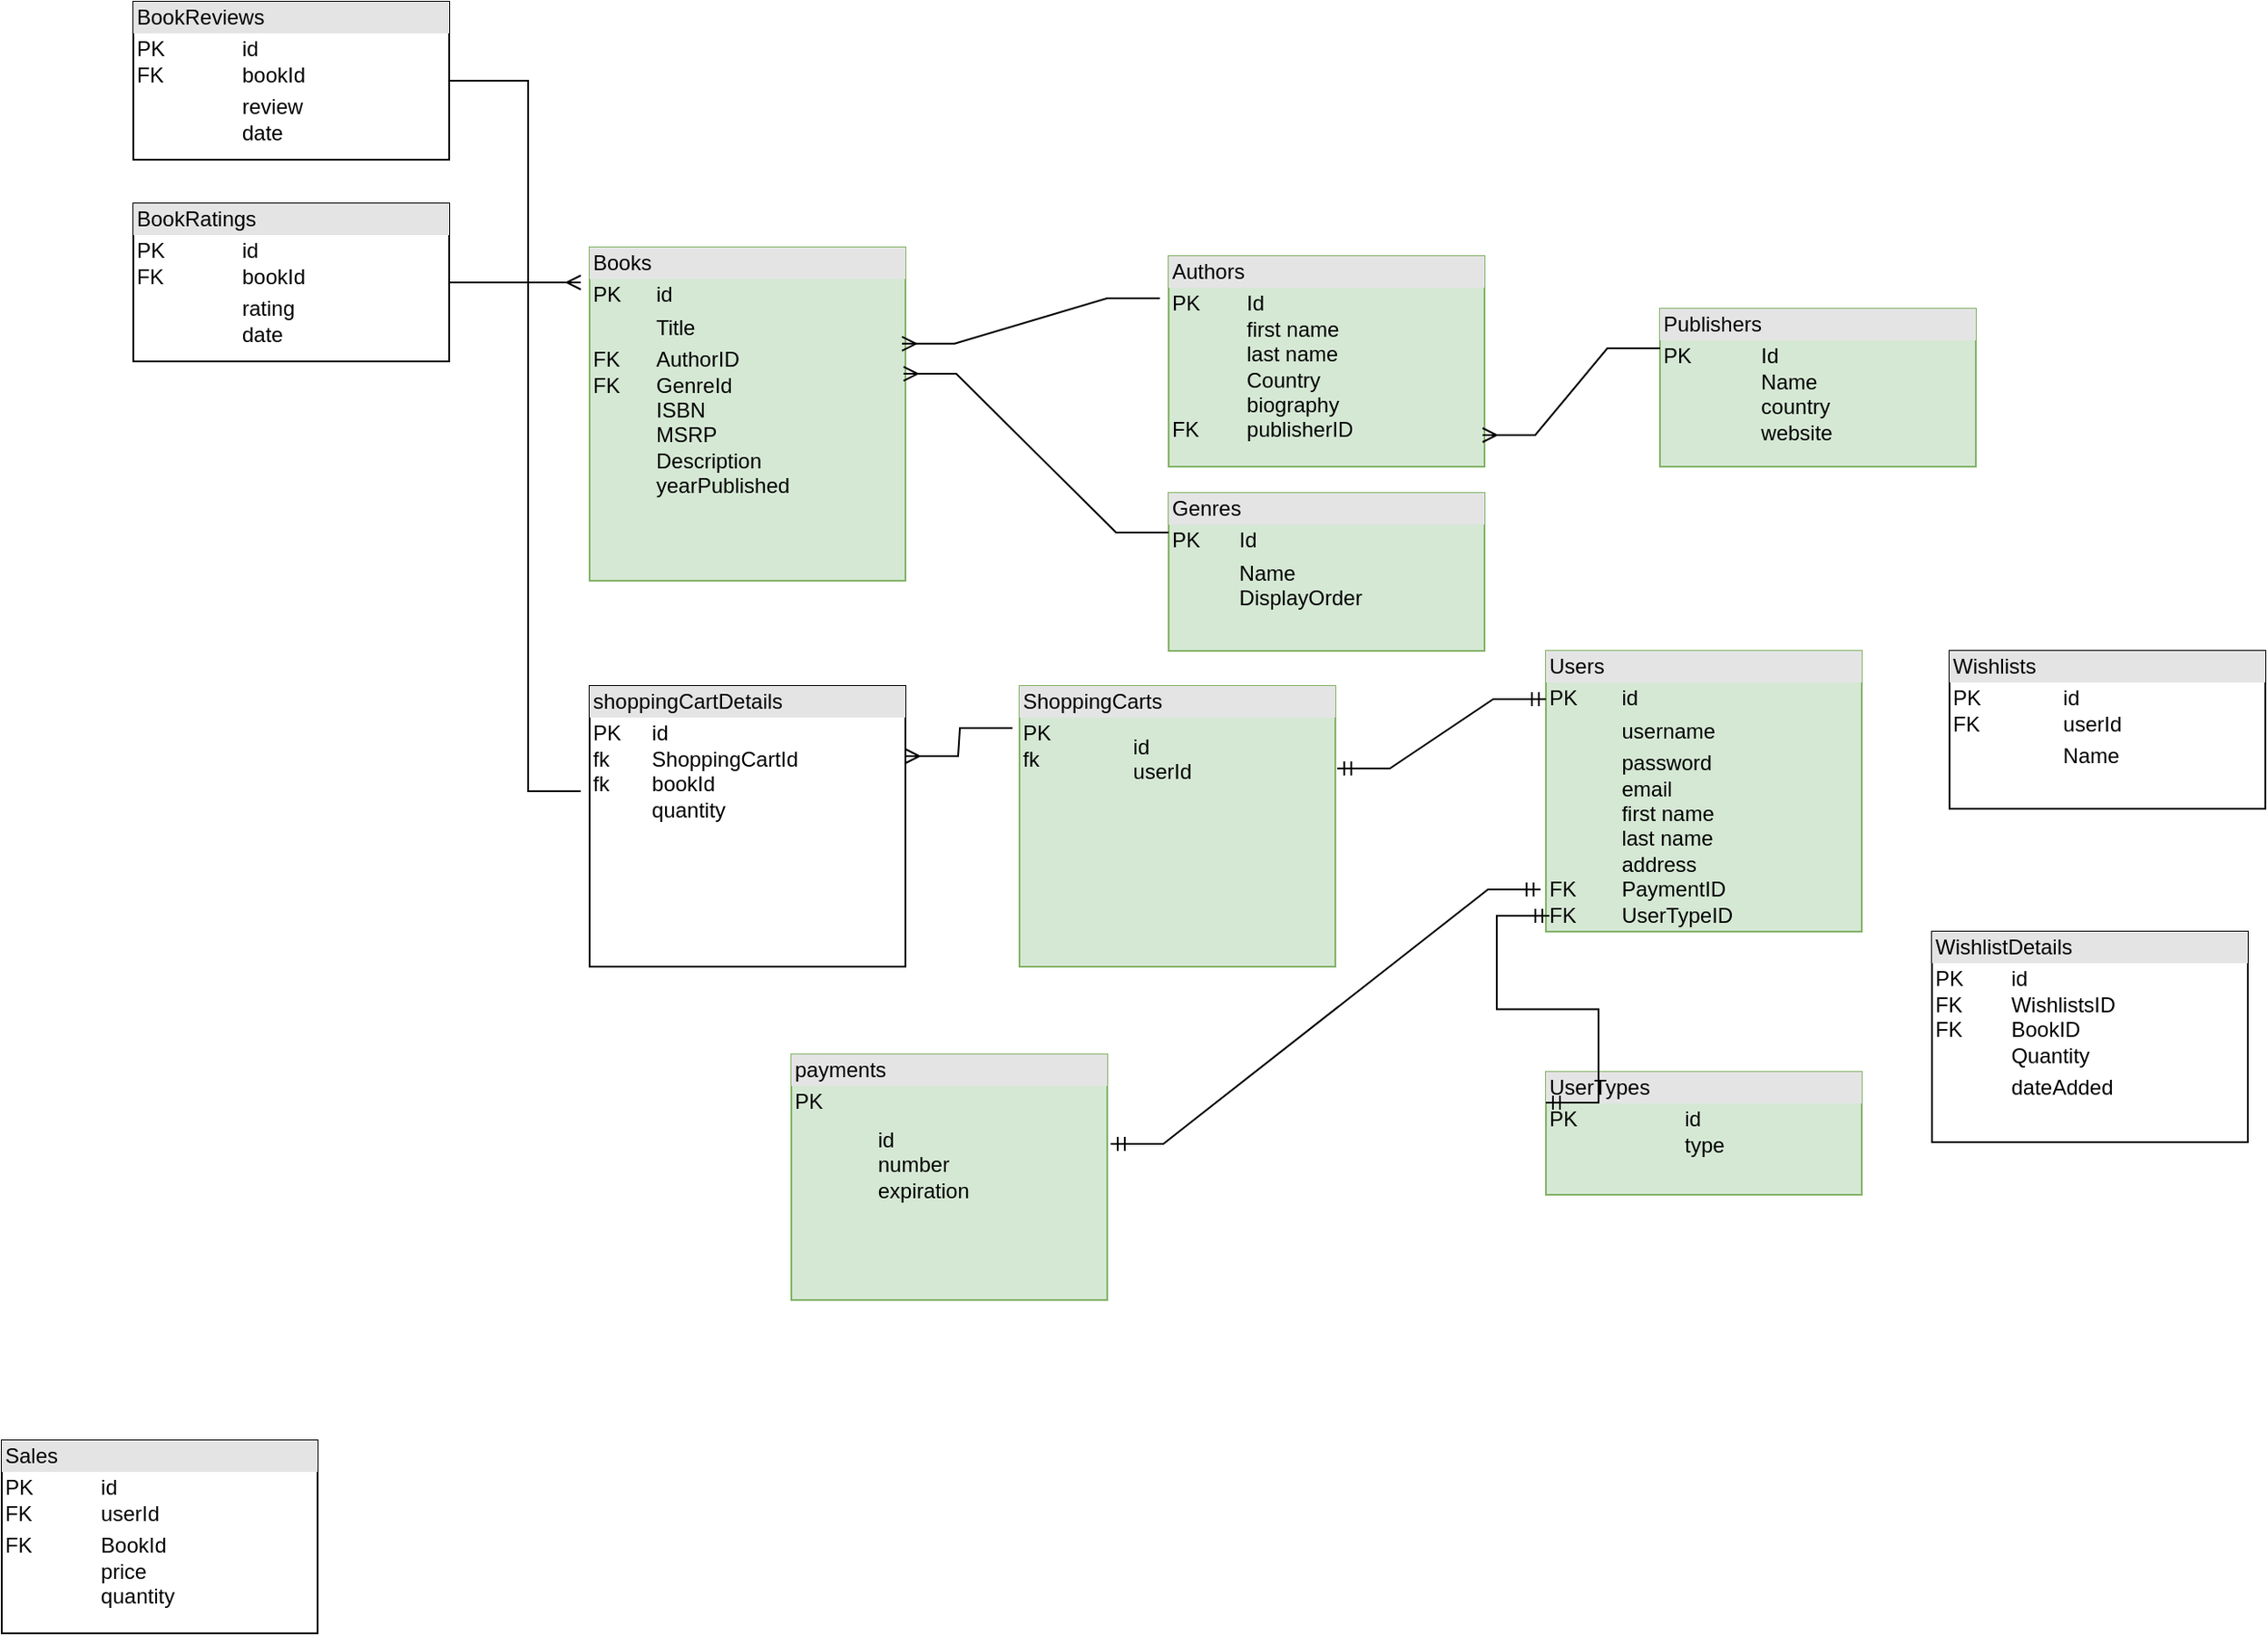 <mxfile version="21.7.5" type="github">
  <diagram name="Page-1" id="FTUXRw5btgdvpzRdIau1">
    <mxGraphModel dx="1232" dy="1104" grid="1" gridSize="10" guides="1" tooltips="1" connect="1" arrows="1" fold="1" page="1" pageScale="1" pageWidth="850" pageHeight="1100" math="0" shadow="0">
      <root>
        <mxCell id="0" />
        <mxCell id="1" parent="0" />
        <mxCell id="ikWVpYbI9CX6Z142yk2W-1" value="&lt;div style=&quot;box-sizing:border-box;width:100%;background:#e4e4e4;padding:2px;&quot;&gt;Books&lt;/div&gt;&lt;table style=&quot;width:100%;font-size:1em;&quot; cellpadding=&quot;2&quot; cellspacing=&quot;0&quot;&gt;&lt;tbody&gt;&lt;tr&gt;&lt;td&gt;PK&lt;/td&gt;&lt;td&gt;id&lt;/td&gt;&lt;/tr&gt;&lt;tr&gt;&lt;td&gt;&lt;br&gt;&lt;/td&gt;&lt;td&gt;Title&lt;/td&gt;&lt;/tr&gt;&lt;tr&gt;&lt;td&gt;FK&lt;br&gt;FK&lt;br&gt;&lt;br&gt;&lt;br&gt;&lt;br&gt;&lt;br&gt;&lt;br&gt;&lt;/td&gt;&lt;td&gt;AuthorID&lt;br&gt;GenreId&lt;br&gt;ISBN&lt;br&gt;MSRP&lt;br&gt;Description&lt;br&gt;yearPublished&lt;br&gt;&lt;br&gt;&lt;/td&gt;&lt;/tr&gt;&lt;/tbody&gt;&lt;/table&gt;" style="verticalAlign=top;align=left;overflow=fill;html=1;whiteSpace=wrap;fillColor=#d5e8d4;strokeColor=#82b366;" parent="1" vertex="1">
          <mxGeometry x="595" y="230" width="180" height="190" as="geometry" />
        </mxCell>
        <mxCell id="ikWVpYbI9CX6Z142yk2W-2" value="&lt;div style=&quot;box-sizing:border-box;width:100%;background:#e4e4e4;padding:2px;&quot;&gt;Authors&lt;/div&gt;&lt;table style=&quot;width:100%;font-size:1em;&quot; cellpadding=&quot;2&quot; cellspacing=&quot;0&quot;&gt;&lt;tbody&gt;&lt;tr&gt;&lt;td&gt;PK&lt;br&gt;&lt;br&gt;&lt;br&gt;&lt;br&gt;&lt;br&gt;FK&lt;/td&gt;&lt;td&gt;Id&lt;br&gt;first name&lt;br&gt;last name&lt;br&gt;Country&lt;br&gt;biography&lt;br&gt;publisherID&lt;/td&gt;&lt;/tr&gt;&lt;tr&gt;&lt;td&gt;&lt;br&gt;&lt;/td&gt;&lt;td&gt;&lt;/td&gt;&lt;/tr&gt;&lt;/tbody&gt;&lt;/table&gt;" style="verticalAlign=top;align=left;overflow=fill;html=1;whiteSpace=wrap;fillColor=#d5e8d4;strokeColor=#82b366;" parent="1" vertex="1">
          <mxGeometry x="925" y="235" width="180" height="120" as="geometry" />
        </mxCell>
        <mxCell id="ikWVpYbI9CX6Z142yk2W-3" value="&lt;div style=&quot;box-sizing:border-box;width:100%;background:#e4e4e4;padding:2px;&quot;&gt;Genres&lt;/div&gt;&lt;table style=&quot;width:100%;font-size:1em;&quot; cellpadding=&quot;2&quot; cellspacing=&quot;0&quot;&gt;&lt;tbody&gt;&lt;tr&gt;&lt;td&gt;PK&lt;/td&gt;&lt;td&gt;Id&lt;/td&gt;&lt;/tr&gt;&lt;tr&gt;&lt;td&gt;&lt;br&gt;&lt;/td&gt;&lt;td&gt;Name&lt;br&gt;DisplayOrder&lt;/td&gt;&lt;/tr&gt;&lt;/tbody&gt;&lt;/table&gt;" style="verticalAlign=top;align=left;overflow=fill;html=1;whiteSpace=wrap;fillColor=#d5e8d4;strokeColor=#82b366;" parent="1" vertex="1">
          <mxGeometry x="925" y="370" width="180" height="90" as="geometry" />
        </mxCell>
        <mxCell id="ikWVpYbI9CX6Z142yk2W-5" value="&lt;div style=&quot;box-sizing:border-box;width:100%;background:#e4e4e4;padding:2px;&quot;&gt;Publishers&lt;/div&gt;&lt;table style=&quot;width:100%;font-size:1em;&quot; cellpadding=&quot;2&quot; cellspacing=&quot;0&quot;&gt;&lt;tbody&gt;&lt;tr&gt;&lt;td&gt;PK&lt;br&gt;&lt;br&gt;&lt;br&gt;&lt;br&gt;&lt;/td&gt;&lt;td&gt;Id&lt;br&gt;Name&lt;br&gt;country&lt;br&gt;website&lt;/td&gt;&lt;/tr&gt;&lt;tr&gt;&lt;td&gt;&lt;br&gt;&lt;/td&gt;&lt;td&gt;&lt;/td&gt;&lt;/tr&gt;&lt;/tbody&gt;&lt;/table&gt;" style="verticalAlign=top;align=left;overflow=fill;html=1;whiteSpace=wrap;fillColor=#d5e8d4;strokeColor=#82b366;" parent="1" vertex="1">
          <mxGeometry x="1205" y="265" width="180" height="90" as="geometry" />
        </mxCell>
        <mxCell id="ikWVpYbI9CX6Z142yk2W-7" value="&lt;div style=&quot;box-sizing:border-box;width:100%;background:#e4e4e4;padding:2px;&quot;&gt;Users&lt;/div&gt;&lt;table style=&quot;width:100%;font-size:1em;&quot; cellpadding=&quot;2&quot; cellspacing=&quot;0&quot;&gt;&lt;tbody&gt;&lt;tr&gt;&lt;td&gt;PK&lt;/td&gt;&lt;td&gt;id&lt;/td&gt;&lt;/tr&gt;&lt;tr&gt;&lt;td&gt;&lt;br&gt;&lt;/td&gt;&lt;td&gt;username&lt;/td&gt;&lt;/tr&gt;&lt;tr&gt;&lt;td&gt;&lt;br&gt;&lt;br&gt;&lt;br&gt;FK&lt;br&gt;FK&lt;/td&gt;&lt;td&gt;password&lt;br&gt;email&lt;br&gt;first name&lt;br&gt;last name&lt;br&gt;address&lt;br&gt;PaymentID&lt;br&gt;UserTypeID&lt;br&gt;&lt;br&gt;&lt;br&gt;&lt;/td&gt;&lt;/tr&gt;&lt;/tbody&gt;&lt;/table&gt;" style="verticalAlign=top;align=left;overflow=fill;html=1;whiteSpace=wrap;fillColor=#d5e8d4;strokeColor=#82b366;" parent="1" vertex="1">
          <mxGeometry x="1140" y="460" width="180" height="160" as="geometry" />
        </mxCell>
        <mxCell id="ikWVpYbI9CX6Z142yk2W-9" value="&lt;div style=&quot;box-sizing:border-box;width:100%;background:#e4e4e4;padding:2px;&quot;&gt;payments&lt;/div&gt;&lt;table style=&quot;width:100%;font-size:1em;&quot; cellpadding=&quot;2&quot; cellspacing=&quot;0&quot;&gt;&lt;tbody&gt;&lt;tr&gt;&lt;td&gt;PK&lt;br&gt;&lt;br&gt;&lt;br&gt;&lt;br&gt;&lt;br&gt;&lt;br&gt;&lt;/td&gt;&lt;td&gt;id&lt;br&gt;number&lt;br style=&quot;--tw-translate-x: 0; --tw-translate-y: 0; --tw-rotate: 0; --tw-skew-x: 0; --tw-skew-y: 0; --tw-scale-x: 1; --tw-scale-y: 1; --tw-pan-x: ; --tw-pan-y: ; --tw-pinch-zoom: ; --tw-scroll-snap-strictness: proximity; --tw-ordinal: ; --tw-slashed-zero: ; --tw-numeric-figure: ; --tw-numeric-spacing: ; --tw-numeric-fraction: ; --tw-ring-inset: ; --tw-ring-offset-width: 0px; --tw-ring-offset-color: #fff; --tw-ring-color: rgb(59 130 246 / .5); --tw-ring-offset-shadow: 0 0 #0000; --tw-ring-shadow: 0 0 #0000; --tw-shadow: 0 0 #0000; --tw-shadow-colored: 0 0 #0000; --tw-blur: ; --tw-brightness: ; --tw-contrast: ; --tw-grayscale: ; --tw-hue-rotate: ; --tw-invert: ; --tw-saturate: ; --tw-sepia: ; --tw-drop-shadow: ; --tw-backdrop-blur: ; --tw-backdrop-brightness: ; --tw-backdrop-contrast: ; --tw-backdrop-grayscale: ; --tw-backdrop-hue-rotate: ; --tw-backdrop-invert: ; --tw-backdrop-opacity: ; --tw-backdrop-saturate: ; --tw-backdrop-sepia: ; border-color: var(--border-color);&quot;&gt;expiration&lt;br&gt;&lt;/td&gt;&lt;/tr&gt;&lt;tr&gt;&lt;td&gt;&lt;br&gt;&lt;/td&gt;&lt;td&gt;&lt;br&gt;&lt;/td&gt;&lt;/tr&gt;&lt;tr&gt;&lt;td&gt;&lt;br&gt;&lt;/td&gt;&lt;td&gt;&lt;br&gt;&lt;br&gt;&lt;/td&gt;&lt;/tr&gt;&lt;/tbody&gt;&lt;/table&gt;" style="verticalAlign=top;align=left;overflow=fill;html=1;whiteSpace=wrap;fillColor=#d5e8d4;strokeColor=#82b366;" parent="1" vertex="1">
          <mxGeometry x="710" y="690" width="180" height="140" as="geometry" />
        </mxCell>
        <mxCell id="ikWVpYbI9CX6Z142yk2W-10" value="&lt;div style=&quot;box-sizing:border-box;width:100%;background:#e4e4e4;padding:2px;&quot;&gt;ShoppingCarts&lt;/div&gt;&lt;table style=&quot;width:100%;font-size:1em;&quot; cellpadding=&quot;2&quot; cellspacing=&quot;0&quot;&gt;&lt;tbody&gt;&lt;tr&gt;&lt;td&gt;PK&lt;br&gt;fk&lt;br&gt;&lt;br&gt;&lt;/td&gt;&lt;td&gt;id&lt;br&gt;userId&lt;br&gt;&lt;/td&gt;&lt;/tr&gt;&lt;tr&gt;&lt;td&gt;&lt;br&gt;&lt;/td&gt;&lt;td&gt;&lt;/td&gt;&lt;/tr&gt;&lt;tr&gt;&lt;td&gt;&lt;/td&gt;&lt;td&gt;&lt;br&gt;&lt;br&gt;&lt;br&gt;&lt;/td&gt;&lt;/tr&gt;&lt;/tbody&gt;&lt;/table&gt;" style="verticalAlign=top;align=left;overflow=fill;html=1;whiteSpace=wrap;fillColor=#d5e8d4;strokeColor=#82b366;" parent="1" vertex="1">
          <mxGeometry x="840" y="480" width="180" height="160" as="geometry" />
        </mxCell>
        <mxCell id="ikWVpYbI9CX6Z142yk2W-11" value="&lt;div style=&quot;box-sizing:border-box;width:100%;background:#e4e4e4;padding:2px;&quot;&gt;BookRatings&lt;/div&gt;&lt;table style=&quot;width:100%;font-size:1em;&quot; cellpadding=&quot;2&quot; cellspacing=&quot;0&quot;&gt;&lt;tbody&gt;&lt;tr&gt;&lt;td&gt;PK&lt;br&gt;FK&lt;/td&gt;&lt;td&gt;id&lt;br&gt;bookId&lt;/td&gt;&lt;/tr&gt;&lt;tr&gt;&lt;td&gt;&lt;br&gt;&lt;/td&gt;&lt;td&gt;rating&lt;br&gt;date&lt;/td&gt;&lt;/tr&gt;&lt;tr&gt;&lt;td&gt;&lt;/td&gt;&lt;td&gt;&lt;br&gt;&lt;br&gt;&lt;br&gt;&lt;/td&gt;&lt;/tr&gt;&lt;/tbody&gt;&lt;/table&gt;" style="verticalAlign=top;align=left;overflow=fill;html=1;whiteSpace=wrap;" parent="1" vertex="1">
          <mxGeometry x="335" y="205" width="180" height="90" as="geometry" />
        </mxCell>
        <mxCell id="ikWVpYbI9CX6Z142yk2W-14" value="&lt;div style=&quot;box-sizing:border-box;width:100%;background:#e4e4e4;padding:2px;&quot;&gt;BookReviews&lt;/div&gt;&lt;table style=&quot;width:100%;font-size:1em;&quot; cellpadding=&quot;2&quot; cellspacing=&quot;0&quot;&gt;&lt;tbody&gt;&lt;tr&gt;&lt;td&gt;PK&lt;br&gt;FK&lt;/td&gt;&lt;td&gt;id&lt;br&gt;bookId&lt;br&gt;&lt;/td&gt;&lt;/tr&gt;&lt;tr&gt;&lt;td&gt;&lt;br&gt;&lt;br&gt;&lt;/td&gt;&lt;td&gt;review&lt;br&gt;date&lt;/td&gt;&lt;/tr&gt;&lt;tr&gt;&lt;td&gt;&lt;/td&gt;&lt;td&gt;&lt;br&gt;&lt;br&gt;&lt;br&gt;&lt;/td&gt;&lt;/tr&gt;&lt;/tbody&gt;&lt;/table&gt;" style="verticalAlign=top;align=left;overflow=fill;html=1;whiteSpace=wrap;" parent="1" vertex="1">
          <mxGeometry x="335" y="90" width="180" height="90" as="geometry" />
        </mxCell>
        <mxCell id="ikWVpYbI9CX6Z142yk2W-15" value="&lt;div style=&quot;box-sizing:border-box;width:100%;background:#e4e4e4;padding:2px;&quot;&gt;Wishlists&lt;/div&gt;&lt;table style=&quot;width:100%;font-size:1em;&quot; cellpadding=&quot;2&quot; cellspacing=&quot;0&quot;&gt;&lt;tbody&gt;&lt;tr&gt;&lt;td&gt;PK&lt;br&gt;FK&lt;/td&gt;&lt;td&gt;id&lt;br&gt;userId&lt;/td&gt;&lt;/tr&gt;&lt;tr&gt;&lt;td&gt;&lt;br&gt;&lt;/td&gt;&lt;td&gt;Name&lt;/td&gt;&lt;/tr&gt;&lt;tr&gt;&lt;td&gt;&lt;/td&gt;&lt;td&gt;&lt;br&gt;&lt;br&gt;&lt;br&gt;&lt;/td&gt;&lt;/tr&gt;&lt;/tbody&gt;&lt;/table&gt;" style="verticalAlign=top;align=left;overflow=fill;html=1;whiteSpace=wrap;" parent="1" vertex="1">
          <mxGeometry x="1370" y="460" width="180" height="90" as="geometry" />
        </mxCell>
        <mxCell id="ikWVpYbI9CX6Z142yk2W-17" value="&lt;div style=&quot;box-sizing:border-box;width:100%;background:#e4e4e4;padding:2px;&quot;&gt;WishlistDetails&lt;/div&gt;&lt;table style=&quot;width:100%;font-size:1em;&quot; cellpadding=&quot;2&quot; cellspacing=&quot;0&quot;&gt;&lt;tbody&gt;&lt;tr&gt;&lt;td&gt;PK&lt;br&gt;FK&lt;br&gt;FK&lt;br&gt;&lt;br&gt;&lt;/td&gt;&lt;td&gt;id&lt;br&gt;WishlistsID&lt;br&gt;BookID&lt;br&gt;Quantity&lt;/td&gt;&lt;/tr&gt;&lt;tr&gt;&lt;td&gt;&lt;br&gt;&lt;/td&gt;&lt;td&gt;dateAdded&lt;/td&gt;&lt;/tr&gt;&lt;tr&gt;&lt;td&gt;&lt;/td&gt;&lt;td&gt;&lt;br&gt;&lt;br&gt;&lt;br&gt;&lt;/td&gt;&lt;/tr&gt;&lt;/tbody&gt;&lt;/table&gt;" style="verticalAlign=top;align=left;overflow=fill;html=1;whiteSpace=wrap;" parent="1" vertex="1">
          <mxGeometry x="1360" y="620" width="180" height="120" as="geometry" />
        </mxCell>
        <mxCell id="q-F_FBn3Hs4vD-pNlV7H-1" value="&lt;div style=&quot;box-sizing:border-box;width:100%;background:#e4e4e4;padding:2px;&quot;&gt;Sales&lt;/div&gt;&lt;table style=&quot;width:100%;font-size:1em;&quot; cellpadding=&quot;2&quot; cellspacing=&quot;0&quot;&gt;&lt;tbody&gt;&lt;tr&gt;&lt;td&gt;PK&lt;br&gt;FK&lt;/td&gt;&lt;td&gt;id&lt;br&gt;userId&lt;/td&gt;&lt;/tr&gt;&lt;tr&gt;&lt;td&gt;FK&lt;br&gt;&lt;br&gt;&lt;br&gt;&lt;/td&gt;&lt;td&gt;BookId&lt;br&gt;price&lt;br&gt;quantity&lt;/td&gt;&lt;/tr&gt;&lt;tr&gt;&lt;td&gt;&lt;br&gt;&lt;/td&gt;&lt;td&gt;&lt;br&gt;&lt;br&gt;&lt;br&gt;&lt;/td&gt;&lt;/tr&gt;&lt;/tbody&gt;&lt;/table&gt;" style="verticalAlign=top;align=left;overflow=fill;html=1;whiteSpace=wrap;" vertex="1" parent="1">
          <mxGeometry x="260" y="910" width="180" height="110" as="geometry" />
        </mxCell>
        <mxCell id="q-F_FBn3Hs4vD-pNlV7H-13" value="" style="edgeStyle=entityRelationEdgeStyle;fontSize=12;html=1;endArrow=ERmany;rounded=0;fontFamily=Helvetica;fontColor=default;exitX=-0.028;exitY=0.2;exitDx=0;exitDy=0;exitPerimeter=0;entryX=0.989;entryY=0.289;entryDx=0;entryDy=0;entryPerimeter=0;" edge="1" parent="1" source="ikWVpYbI9CX6Z142yk2W-2" target="ikWVpYbI9CX6Z142yk2W-1">
          <mxGeometry width="100" height="100" relative="1" as="geometry">
            <mxPoint x="850" y="650" as="sourcePoint" />
            <mxPoint x="860" y="310" as="targetPoint" />
          </mxGeometry>
        </mxCell>
        <mxCell id="q-F_FBn3Hs4vD-pNlV7H-14" value="" style="edgeStyle=entityRelationEdgeStyle;fontSize=12;html=1;endArrow=ERmany;rounded=0;fontFamily=Helvetica;fontColor=default;exitX=0;exitY=0.25;exitDx=0;exitDy=0;entryX=0.994;entryY=0.85;entryDx=0;entryDy=0;entryPerimeter=0;" edge="1" parent="1" source="ikWVpYbI9CX6Z142yk2W-5" target="ikWVpYbI9CX6Z142yk2W-2">
          <mxGeometry width="100" height="100" relative="1" as="geometry">
            <mxPoint x="1287" y="380" as="sourcePoint" />
            <mxPoint x="1140" y="412" as="targetPoint" />
          </mxGeometry>
        </mxCell>
        <mxCell id="q-F_FBn3Hs4vD-pNlV7H-15" value="" style="edgeStyle=entityRelationEdgeStyle;fontSize=12;html=1;endArrow=ERmany;rounded=0;fontFamily=Helvetica;fontColor=default;exitX=0;exitY=0.25;exitDx=0;exitDy=0;entryX=0.994;entryY=0.379;entryDx=0;entryDy=0;entryPerimeter=0;" edge="1" parent="1" source="ikWVpYbI9CX6Z142yk2W-3" target="ikWVpYbI9CX6Z142yk2W-1">
          <mxGeometry width="100" height="100" relative="1" as="geometry">
            <mxPoint x="967" y="440" as="sourcePoint" />
            <mxPoint x="820" y="466" as="targetPoint" />
          </mxGeometry>
        </mxCell>
        <mxCell id="q-F_FBn3Hs4vD-pNlV7H-16" value="&lt;div style=&quot;box-sizing:border-box;width:100%;background:#e4e4e4;padding:2px;&quot;&gt;UserTypes&lt;/div&gt;&lt;table style=&quot;width:100%;font-size:1em;&quot; cellpadding=&quot;2&quot; cellspacing=&quot;0&quot;&gt;&lt;tbody&gt;&lt;tr&gt;&lt;td&gt;PK&lt;br&gt;&lt;br&gt;&lt;/td&gt;&lt;td&gt;id&lt;br&gt;type&lt;/td&gt;&lt;/tr&gt;&lt;tr&gt;&lt;td&gt;&lt;/td&gt;&lt;td&gt;&lt;br&gt;&lt;/td&gt;&lt;/tr&gt;&lt;tr&gt;&lt;td&gt;&lt;/td&gt;&lt;td&gt;&lt;br&gt;&lt;br&gt;&lt;br&gt;&lt;/td&gt;&lt;/tr&gt;&lt;/tbody&gt;&lt;/table&gt;" style="verticalAlign=top;align=left;overflow=fill;html=1;whiteSpace=wrap;fillColor=#d5e8d4;strokeColor=#82b366;" vertex="1" parent="1">
          <mxGeometry x="1140" y="700" width="180" height="70" as="geometry" />
        </mxCell>
        <mxCell id="q-F_FBn3Hs4vD-pNlV7H-18" value="" style="edgeStyle=entityRelationEdgeStyle;fontSize=12;html=1;endArrow=ERmandOne;startArrow=ERmandOne;rounded=0;fontFamily=Helvetica;fontColor=default;exitX=1.011;exitY=0.364;exitDx=0;exitDy=0;exitPerimeter=0;entryX=-0.017;entryY=0.85;entryDx=0;entryDy=0;entryPerimeter=0;" edge="1" parent="1" source="ikWVpYbI9CX6Z142yk2W-9" target="ikWVpYbI9CX6Z142yk2W-7">
          <mxGeometry width="100" height="100" relative="1" as="geometry">
            <mxPoint x="920" y="830" as="sourcePoint" />
            <mxPoint x="900" y="650" as="targetPoint" />
          </mxGeometry>
        </mxCell>
        <mxCell id="q-F_FBn3Hs4vD-pNlV7H-19" value="&lt;div style=&quot;box-sizing:border-box;width:100%;background:#e4e4e4;padding:2px;&quot;&gt;shoppingCartDetails&lt;/div&gt;&lt;table style=&quot;width:100%;font-size:1em;&quot; cellpadding=&quot;2&quot; cellspacing=&quot;0&quot;&gt;&lt;tbody&gt;&lt;tr&gt;&lt;td&gt;PK&lt;br&gt;fk&lt;br&gt;fk&lt;br&gt;&lt;br&gt;&lt;/td&gt;&lt;td&gt;id&lt;br&gt;ShoppingCartId&lt;br&gt;bookId&lt;br&gt;quantity&lt;br&gt;&lt;/td&gt;&lt;/tr&gt;&lt;tr&gt;&lt;td&gt;&lt;br&gt;&lt;/td&gt;&lt;td&gt;&lt;/td&gt;&lt;/tr&gt;&lt;tr&gt;&lt;td&gt;&lt;/td&gt;&lt;td&gt;&lt;br&gt;&lt;br&gt;&lt;br&gt;&lt;/td&gt;&lt;/tr&gt;&lt;/tbody&gt;&lt;/table&gt;" style="verticalAlign=top;align=left;overflow=fill;html=1;whiteSpace=wrap;" vertex="1" parent="1">
          <mxGeometry x="595" y="480" width="180" height="160" as="geometry" />
        </mxCell>
        <mxCell id="q-F_FBn3Hs4vD-pNlV7H-20" value="" style="edgeStyle=entityRelationEdgeStyle;fontSize=12;html=1;endArrow=ERmandOne;startArrow=ERmandOne;rounded=0;fontFamily=Helvetica;fontColor=default;exitX=0;exitY=0.25;exitDx=0;exitDy=0;entryX=0.011;entryY=0.944;entryDx=0;entryDy=0;entryPerimeter=0;" edge="1" parent="1" source="q-F_FBn3Hs4vD-pNlV7H-16" target="ikWVpYbI9CX6Z142yk2W-7">
          <mxGeometry width="100" height="100" relative="1" as="geometry">
            <mxPoint x="902" y="751" as="sourcePoint" />
            <mxPoint x="1120" y="630" as="targetPoint" />
            <Array as="points">
              <mxPoint x="1100" y="680" />
              <mxPoint x="1110" y="710" />
              <mxPoint x="1140" y="640" />
            </Array>
          </mxGeometry>
        </mxCell>
        <mxCell id="q-F_FBn3Hs4vD-pNlV7H-21" value="" style="edgeStyle=entityRelationEdgeStyle;fontSize=12;html=1;endArrow=ERmandOne;startArrow=ERmandOne;rounded=0;fontFamily=Helvetica;fontColor=default;exitX=1.006;exitY=0.294;exitDx=0;exitDy=0;exitPerimeter=0;entryX=-0.017;entryY=0.85;entryDx=0;entryDy=0;entryPerimeter=0;" edge="1" parent="1" source="ikWVpYbI9CX6Z142yk2W-10">
          <mxGeometry width="100" height="100" relative="1" as="geometry">
            <mxPoint x="895" y="632.5" as="sourcePoint" />
            <mxPoint x="1140" y="487.5" as="targetPoint" />
          </mxGeometry>
        </mxCell>
        <mxCell id="q-F_FBn3Hs4vD-pNlV7H-22" value="" style="edgeStyle=entityRelationEdgeStyle;fontSize=12;html=1;endArrow=ERmany;rounded=0;fontFamily=Helvetica;fontColor=default;exitX=-0.022;exitY=0.15;exitDx=0;exitDy=0;exitPerimeter=0;entryX=1;entryY=0.25;entryDx=0;entryDy=0;" edge="1" parent="1" source="ikWVpYbI9CX6Z142yk2W-10" target="q-F_FBn3Hs4vD-pNlV7H-19">
          <mxGeometry width="100" height="100" relative="1" as="geometry">
            <mxPoint x="935" y="403" as="sourcePoint" />
            <mxPoint x="790" y="520" as="targetPoint" />
          </mxGeometry>
        </mxCell>
        <mxCell id="q-F_FBn3Hs4vD-pNlV7H-23" value="" style="edgeStyle=entityRelationEdgeStyle;fontSize=12;html=1;endArrow=ERmany;rounded=0;fontFamily=Helvetica;fontColor=default;exitX=1;exitY=0.5;exitDx=0;exitDy=0;" edge="1" parent="1" source="ikWVpYbI9CX6Z142yk2W-11">
          <mxGeometry width="100" height="100" relative="1" as="geometry">
            <mxPoint x="846" y="514" as="sourcePoint" />
            <mxPoint x="590" y="250" as="targetPoint" />
            <Array as="points">
              <mxPoint x="590" y="470" />
              <mxPoint x="470" y="470" />
              <mxPoint x="450" y="450" />
              <mxPoint x="540" y="460" />
            </Array>
          </mxGeometry>
        </mxCell>
        <mxCell id="q-F_FBn3Hs4vD-pNlV7H-27" value="" style="endArrow=none;html=1;rounded=0;fontFamily=Helvetica;fontSize=12;fontColor=default;exitX=1;exitY=0.5;exitDx=0;exitDy=0;" edge="1" parent="1" source="ikWVpYbI9CX6Z142yk2W-11">
          <mxGeometry width="50" height="50" relative="1" as="geometry">
            <mxPoint x="370" y="420" as="sourcePoint" />
            <mxPoint x="590" y="250" as="targetPoint" />
          </mxGeometry>
        </mxCell>
        <mxCell id="q-F_FBn3Hs4vD-pNlV7H-28" value="" style="endArrow=none;html=1;rounded=0;fontFamily=Helvetica;fontSize=12;fontColor=default;exitX=1;exitY=0.5;exitDx=0;exitDy=0;" edge="1" parent="1" source="ikWVpYbI9CX6Z142yk2W-14">
          <mxGeometry width="50" height="50" relative="1" as="geometry">
            <mxPoint x="520" y="140" as="sourcePoint" />
            <mxPoint x="560" y="250" as="targetPoint" />
            <Array as="points">
              <mxPoint x="560" y="135" />
            </Array>
          </mxGeometry>
        </mxCell>
        <mxCell id="q-F_FBn3Hs4vD-pNlV7H-29" value="" style="endArrow=none;html=1;rounded=0;fontFamily=Helvetica;fontSize=12;fontColor=default;" edge="1" parent="1">
          <mxGeometry width="50" height="50" relative="1" as="geometry">
            <mxPoint x="560" y="250" as="sourcePoint" />
            <mxPoint x="590" y="540" as="targetPoint" />
            <Array as="points">
              <mxPoint x="560" y="540" />
            </Array>
          </mxGeometry>
        </mxCell>
      </root>
    </mxGraphModel>
  </diagram>
</mxfile>
